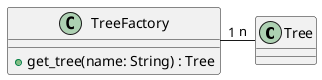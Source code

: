 @startuml
                   class Tree { }
                   class TreeFactory {
                     +get_tree(name: String) : Tree
                   }
                   TreeFactory "1" -right- "n" Tree
                   @enduml